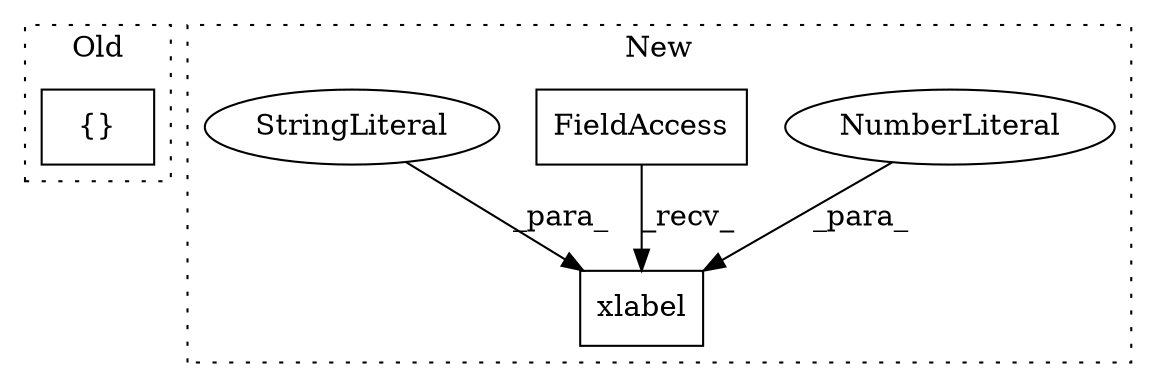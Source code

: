 digraph G {
subgraph cluster0 {
1 [label="{}" a="4" s="2245" l="2" shape="box"];
label = "Old";
style="dotted";
}
subgraph cluster1 {
2 [label="xlabel" a="32" s="2778,2809" l="7,1" shape="box"];
3 [label="NumberLiteral" a="34" s="2807" l="2" shape="ellipse"];
4 [label="FieldAccess" a="22" s="2760" l="10" shape="box"];
5 [label="StringLiteral" a="45" s="2785" l="21" shape="ellipse"];
label = "New";
style="dotted";
}
3 -> 2 [label="_para_"];
4 -> 2 [label="_recv_"];
5 -> 2 [label="_para_"];
}